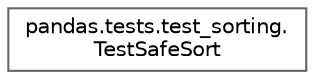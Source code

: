 digraph "Graphical Class Hierarchy"
{
 // LATEX_PDF_SIZE
  bgcolor="transparent";
  edge [fontname=Helvetica,fontsize=10,labelfontname=Helvetica,labelfontsize=10];
  node [fontname=Helvetica,fontsize=10,shape=box,height=0.2,width=0.4];
  rankdir="LR";
  Node0 [id="Node000000",label="pandas.tests.test_sorting.\lTestSafeSort",height=0.2,width=0.4,color="grey40", fillcolor="white", style="filled",URL="$dd/d88/classpandas_1_1tests_1_1test__sorting_1_1TestSafeSort.html",tooltip=" "];
}
